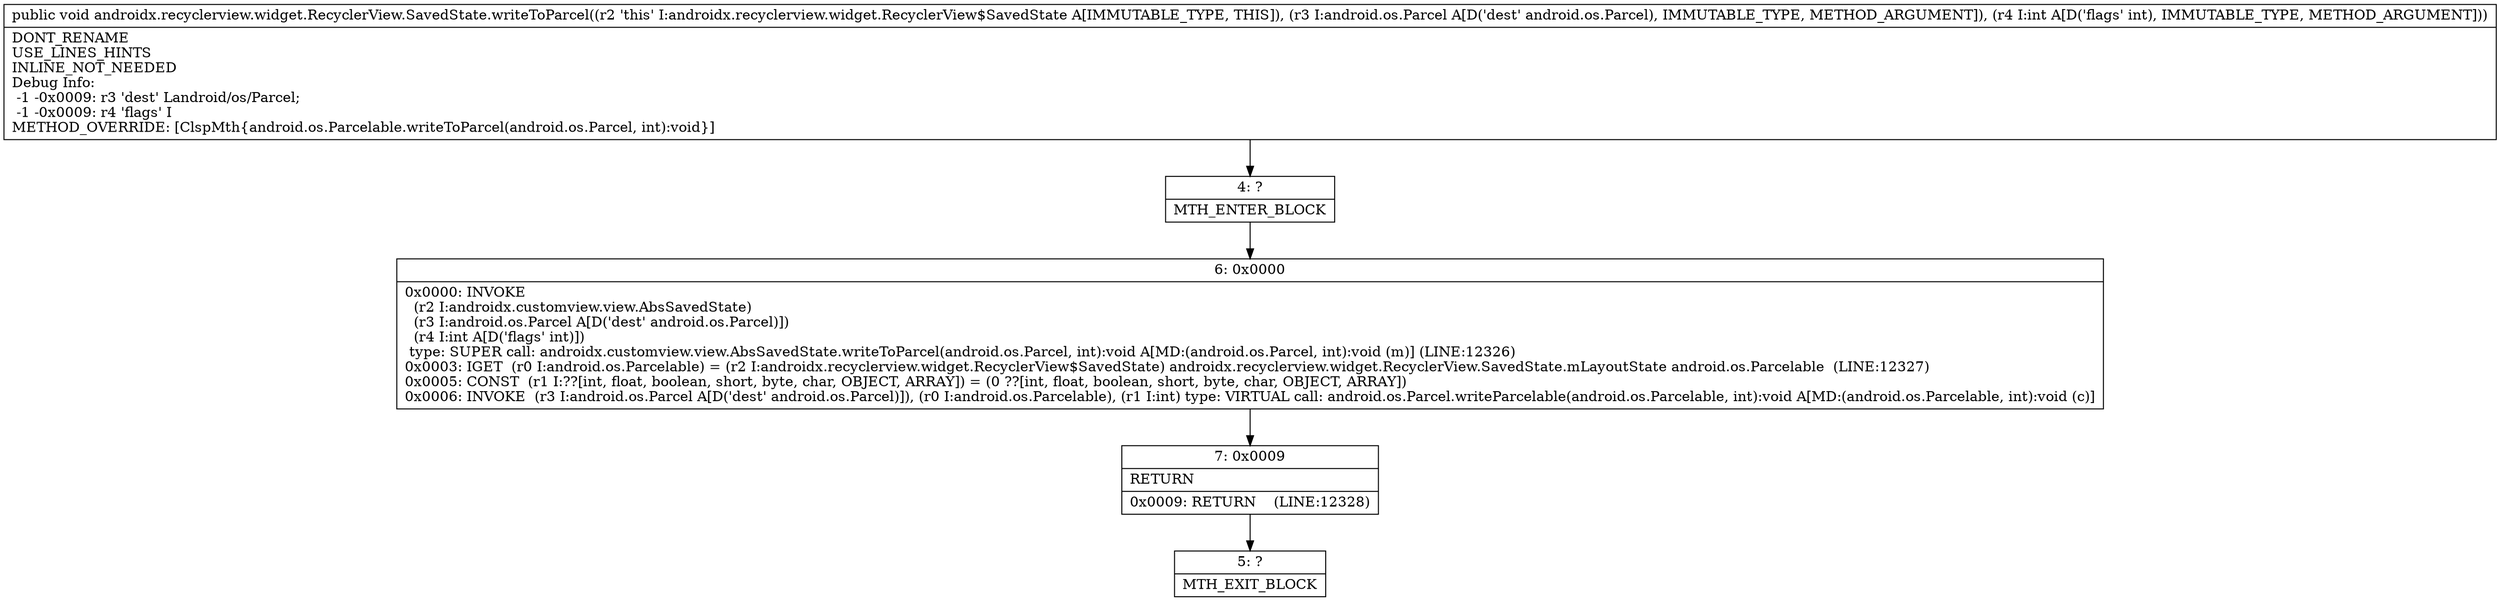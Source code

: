 digraph "CFG forandroidx.recyclerview.widget.RecyclerView.SavedState.writeToParcel(Landroid\/os\/Parcel;I)V" {
Node_4 [shape=record,label="{4\:\ ?|MTH_ENTER_BLOCK\l}"];
Node_6 [shape=record,label="{6\:\ 0x0000|0x0000: INVOKE  \l  (r2 I:androidx.customview.view.AbsSavedState)\l  (r3 I:android.os.Parcel A[D('dest' android.os.Parcel)])\l  (r4 I:int A[D('flags' int)])\l type: SUPER call: androidx.customview.view.AbsSavedState.writeToParcel(android.os.Parcel, int):void A[MD:(android.os.Parcel, int):void (m)] (LINE:12326)\l0x0003: IGET  (r0 I:android.os.Parcelable) = (r2 I:androidx.recyclerview.widget.RecyclerView$SavedState) androidx.recyclerview.widget.RecyclerView.SavedState.mLayoutState android.os.Parcelable  (LINE:12327)\l0x0005: CONST  (r1 I:??[int, float, boolean, short, byte, char, OBJECT, ARRAY]) = (0 ??[int, float, boolean, short, byte, char, OBJECT, ARRAY]) \l0x0006: INVOKE  (r3 I:android.os.Parcel A[D('dest' android.os.Parcel)]), (r0 I:android.os.Parcelable), (r1 I:int) type: VIRTUAL call: android.os.Parcel.writeParcelable(android.os.Parcelable, int):void A[MD:(android.os.Parcelable, int):void (c)]\l}"];
Node_7 [shape=record,label="{7\:\ 0x0009|RETURN\l|0x0009: RETURN    (LINE:12328)\l}"];
Node_5 [shape=record,label="{5\:\ ?|MTH_EXIT_BLOCK\l}"];
MethodNode[shape=record,label="{public void androidx.recyclerview.widget.RecyclerView.SavedState.writeToParcel((r2 'this' I:androidx.recyclerview.widget.RecyclerView$SavedState A[IMMUTABLE_TYPE, THIS]), (r3 I:android.os.Parcel A[D('dest' android.os.Parcel), IMMUTABLE_TYPE, METHOD_ARGUMENT]), (r4 I:int A[D('flags' int), IMMUTABLE_TYPE, METHOD_ARGUMENT]))  | DONT_RENAME\lUSE_LINES_HINTS\lINLINE_NOT_NEEDED\lDebug Info:\l  \-1 \-0x0009: r3 'dest' Landroid\/os\/Parcel;\l  \-1 \-0x0009: r4 'flags' I\lMETHOD_OVERRIDE: [ClspMth\{android.os.Parcelable.writeToParcel(android.os.Parcel, int):void\}]\l}"];
MethodNode -> Node_4;Node_4 -> Node_6;
Node_6 -> Node_7;
Node_7 -> Node_5;
}

